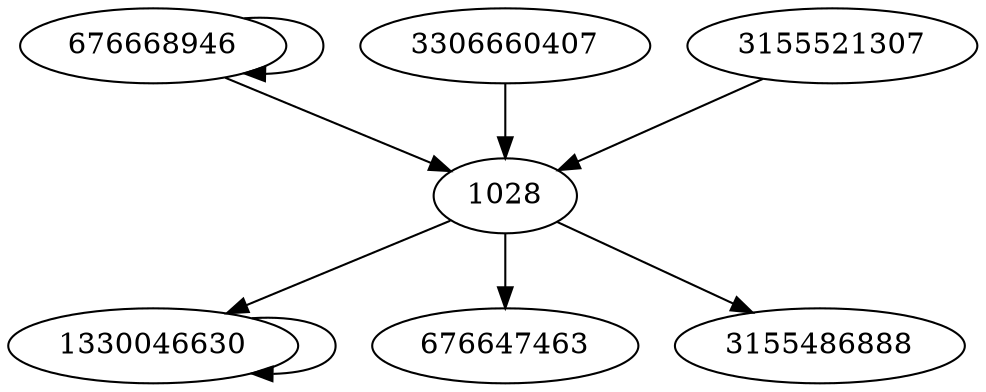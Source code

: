 digraph  {
1028;
1330046630;
676647463;
3155486888;
676668946;
3306660407;
3155521307;
1028 -> 676647463;
1028 -> 3155486888;
1028 -> 1330046630;
1330046630 -> 1330046630;
676668946 -> 1028;
676668946 -> 676668946;
3306660407 -> 1028;
3155521307 -> 1028;
}
